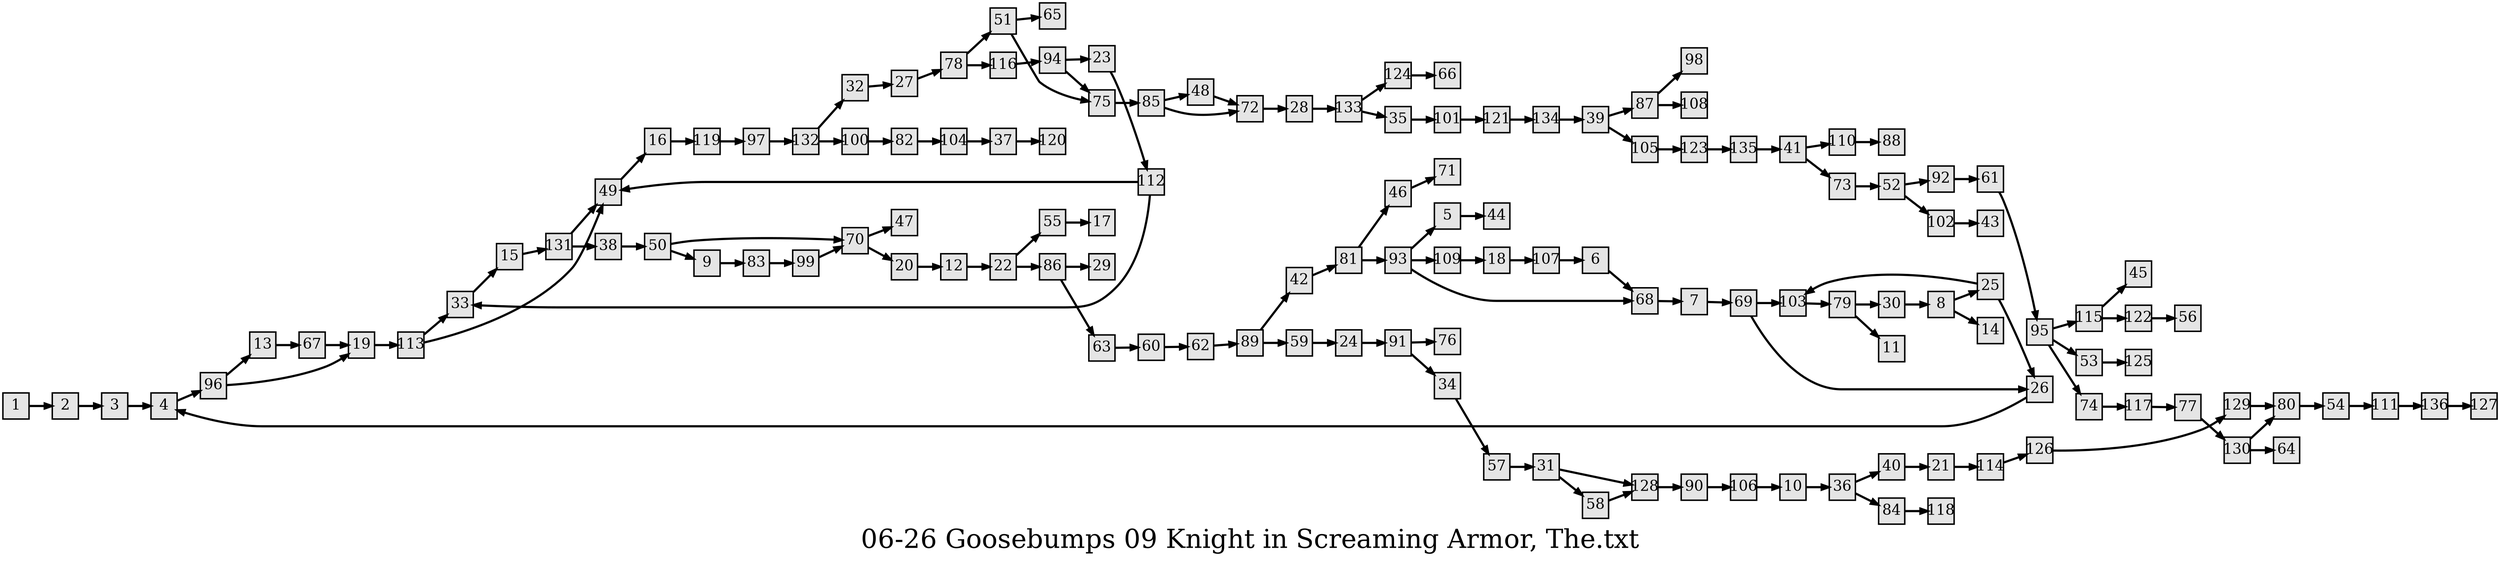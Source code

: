 digraph g{
  graph [ label="06-26 Goosebumps 09 Knight in Screaming Armor, The.txt" rankdir=LR, ordering=out, fontsize=36, nodesep="0.35", ranksep="0.45"];
  node  [shape=rect, penwidth=2, fontsize=20, style=filled, fillcolor=grey90, margin="0,0", labelfloat=true, regular=true, fixedsize=true];
  edge  [labelfloat=true, penwidth=3, fontsize=12];

  1 -> 2;
  2 -> 3;
  3 -> 4;
  4 -> 96;
  5 -> 44;
  6 -> 68;
  7 -> 69;
  8 -> 25;
  8 -> 14;
  9 -> 83;
  10 -> 36;
  12 -> 22;
  13 -> 67;
  15 -> 131;
  16 -> 119;
  18 -> 107;
  19 -> 113;
  20 -> 12;
  21 -> 114;
  22 -> 55;
  22 -> 86;
  23 -> 112;
  24 -> 91;
  25 -> 103;
  25 -> 26;
  26 -> 4;
  27 -> 78;
  28 -> 133;
  30 -> 8;
  31 -> 128;
  31 -> 58;
  32 -> 27;
  33 -> 15;
  34 -> 57;
  35 -> 101;
  36 -> 40;
  36 -> 84;
  37 -> 120;
  38 -> 50;
  39 -> 87;
  39 -> 105;
  40 -> 21;
  41 -> 110;
  41 -> 73;
  42 -> 81;
  46 -> 71;
  48 -> 72;
  49 -> 16;
  50 -> 70;
  50 -> 9;
  51 -> 75;
  51 -> 65;
  52 -> 92;
  52 -> 102;
  53 -> 125;
  54 -> 111;
  55 -> 17;
  57 -> 31;
  58 -> 128;
  59 -> 24;
  60 -> 62;
  61 -> 95;
  62 -> 89;
  63 -> 60;
  67 -> 19;
  68 -> 7;
  69 -> 103;
  69 -> 26;
  70 -> 20;
  70 -> 47;
  72 -> 28;
  73 -> 52;
  74 -> 117;
  75 -> 85;
  77 -> 130;
  78 -> 51;
  78 -> 116;
  79 -> 30;
  79 -> 11;
  80 -> 54;
  81 -> 46;
  81 -> 93;
  82 -> 104;
  83 -> 99;
  84 -> 118;
  85 -> 48;
  85 -> 72;
  86 -> 63;
  86 -> 29;
  87 -> 98;
  87 -> 108;
  89 -> 42;
  89 -> 59;
  90 -> 106;
  91 -> 34;
  91 -> 76;
  92 -> 61;
  93 -> 5;
  93 -> 109;
  93 -> 68;
  94 -> 23;
  94 -> 75;
  95 -> 115;
  95 -> 53;
  95 -> 74;
  96 -> 13;
  96 -> 19;
  97 -> 132;
  99 -> 70;
  100 -> 82;
  101 -> 121;
  102 -> 43;
  103 -> 79;
  104 -> 37;
  105 -> 123;
  106 -> 10;
  107 -> 6;
  109 -> 18;
  110 -> 88;
  111 -> 136;
  112 -> 33;
  112 -> 49;
  113 -> 33;
  113 -> 49;
  114 -> 126;
  115 -> 45;
  115 -> 122;
  116 -> 94;
  117 -> 77;
  119 -> 97;
  121 -> 134;
  122 -> 56;
  123 -> 135;
  124 -> 66;
  126 -> 129;
  128 -> 90;
  129 -> 80;
  130 -> 80;
  130 -> 64;
  131 -> 49;
  131 -> 38;
  132 -> 32;
  132 -> 100;
  133 -> 124;
  133 -> 35;
  134 -> 39;
  135 -> 41;
  136 -> 127;
}

